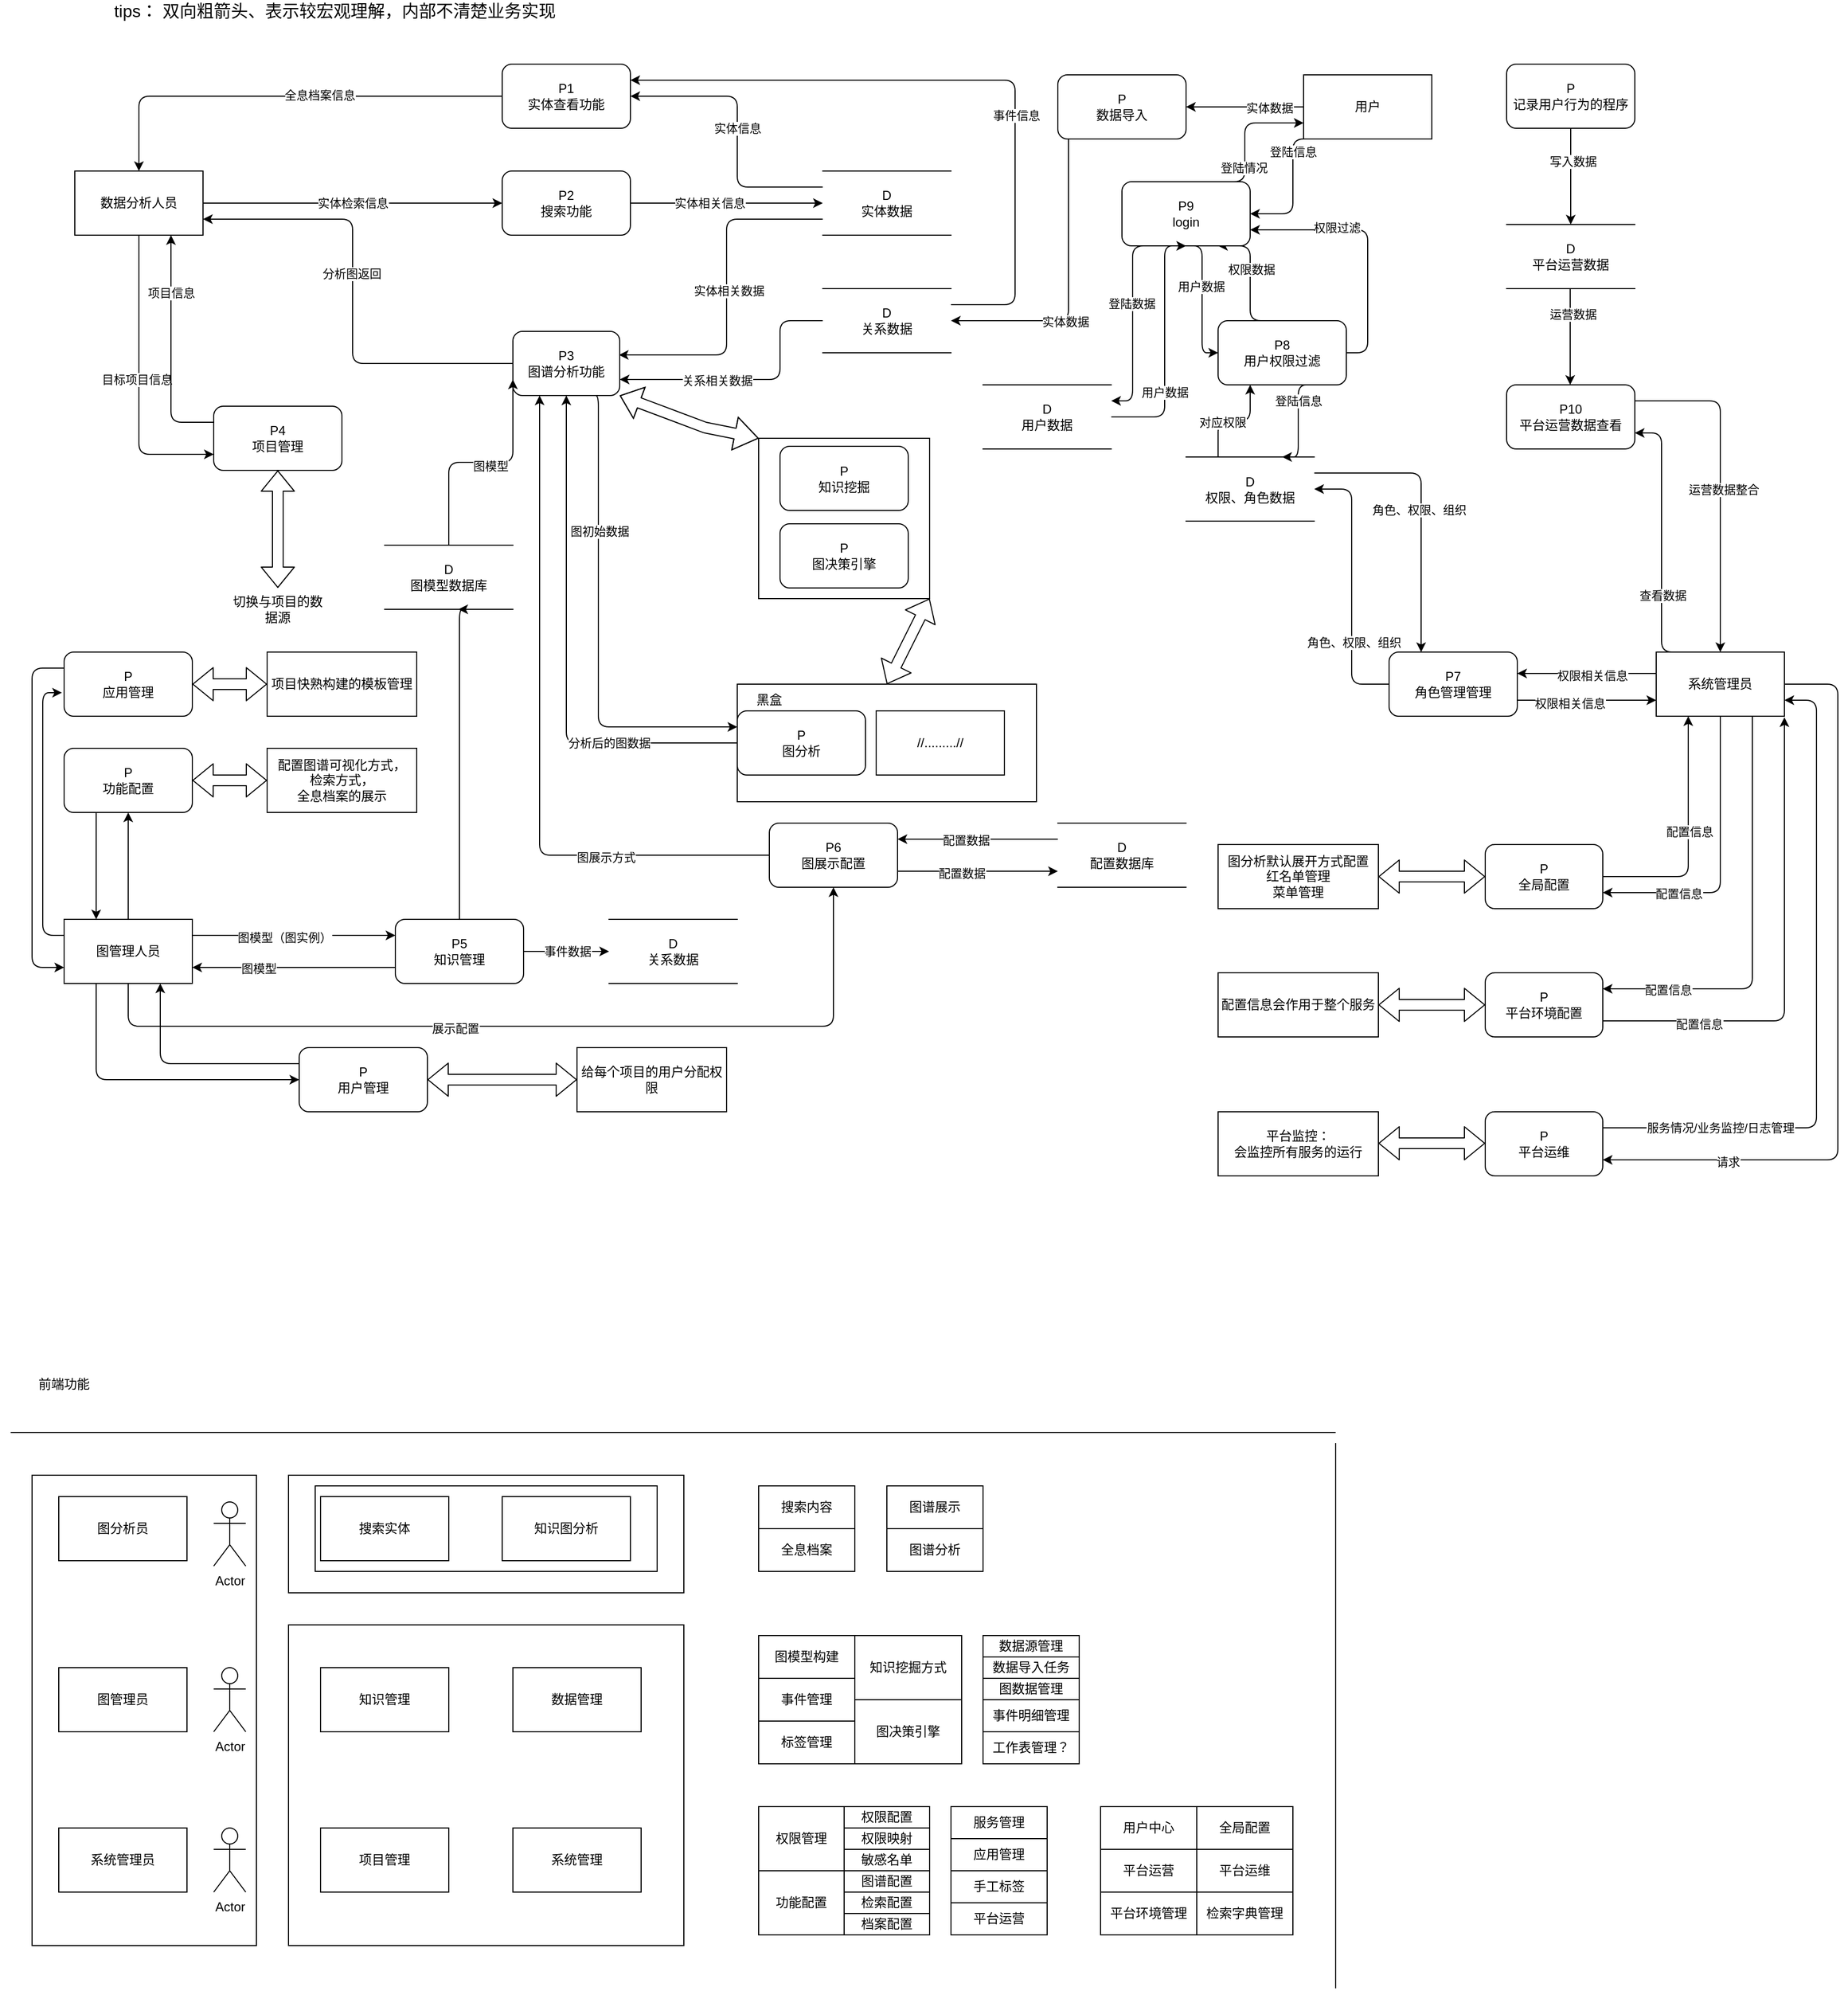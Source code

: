 <mxfile version="21.1.6" type="github">
  <diagram id="ZMtfyRAwz5lcZcWvQ69A" name="第 1 页">
    <mxGraphModel dx="2269" dy="3686" grid="1" gridSize="10" guides="1" tooltips="1" connect="1" arrows="1" fold="1" page="1" pageScale="1" pageWidth="1920" pageHeight="1200" math="0" shadow="0">
      <root>
        <mxCell id="0" />
        <mxCell id="1" parent="0" />
        <mxCell id="8" value="" style="rounded=0;whiteSpace=wrap;html=1;movable=1;resizable=1;rotatable=1;deletable=1;editable=1;connectable=1;locked=0;" parent="1" vertex="1">
          <mxGeometry x="320" y="-990" width="370" height="110" as="geometry" />
        </mxCell>
        <mxCell id="24" value="" style="rounded=0;whiteSpace=wrap;html=1;movable=1;resizable=1;rotatable=1;deletable=1;editable=1;connectable=1;locked=0;" parent="1" vertex="1">
          <mxGeometry x="345" y="-980" width="320" height="80" as="geometry" />
        </mxCell>
        <mxCell id="4" value="" style="rounded=0;whiteSpace=wrap;html=1;movable=1;resizable=1;rotatable=1;deletable=1;editable=1;connectable=1;locked=0;" parent="1" vertex="1">
          <mxGeometry x="80" y="-990" width="210" height="440" as="geometry" />
        </mxCell>
        <mxCell id="3" value="图分析员" style="rounded=0;whiteSpace=wrap;html=1;movable=1;resizable=1;rotatable=1;deletable=1;editable=1;connectable=1;locked=0;" parent="1" vertex="1">
          <mxGeometry x="105" y="-970" width="120" height="60" as="geometry" />
        </mxCell>
        <mxCell id="5" value="图管理员" style="rounded=0;whiteSpace=wrap;html=1;movable=1;resizable=1;rotatable=1;deletable=1;editable=1;connectable=1;locked=0;" parent="1" vertex="1">
          <mxGeometry x="105" y="-810" width="120" height="60" as="geometry" />
        </mxCell>
        <mxCell id="6" value="系统管理员" style="whiteSpace=wrap;html=1;movable=1;resizable=1;rotatable=1;deletable=1;editable=1;connectable=1;locked=0;" parent="1" vertex="1">
          <mxGeometry x="105" y="-660" width="120" height="60" as="geometry" />
        </mxCell>
        <mxCell id="7" value="" style="endArrow=none;html=1;movable=1;resizable=1;rotatable=1;deletable=1;editable=1;locked=0;connectable=1;" parent="1" edge="1">
          <mxGeometry width="50" height="50" relative="1" as="geometry">
            <mxPoint x="60" y="-1030" as="sourcePoint" />
            <mxPoint x="1300" y="-1030" as="targetPoint" />
          </mxGeometry>
        </mxCell>
        <mxCell id="10" value="搜索实体" style="rounded=0;whiteSpace=wrap;html=1;movable=1;resizable=1;rotatable=1;deletable=1;editable=1;connectable=1;locked=0;" parent="1" vertex="1">
          <mxGeometry x="350" y="-970" width="120" height="60" as="geometry" />
        </mxCell>
        <mxCell id="11" value="知识图分析" style="rounded=0;whiteSpace=wrap;html=1;movable=1;resizable=1;rotatable=1;deletable=1;editable=1;connectable=1;locked=0;" parent="1" vertex="1">
          <mxGeometry x="520" y="-970" width="120" height="60" as="geometry" />
        </mxCell>
        <mxCell id="12" value="" style="rounded=0;whiteSpace=wrap;html=1;movable=1;resizable=1;rotatable=1;deletable=1;editable=1;connectable=1;locked=0;" parent="1" vertex="1">
          <mxGeometry x="320" y="-850" width="370" height="300" as="geometry" />
        </mxCell>
        <mxCell id="13" value="知识管理" style="rounded=0;whiteSpace=wrap;html=1;movable=1;resizable=1;rotatable=1;deletable=1;editable=1;connectable=1;locked=0;" parent="1" vertex="1">
          <mxGeometry x="350" y="-810" width="120" height="60" as="geometry" />
        </mxCell>
        <mxCell id="14" value="数据管理" style="rounded=0;whiteSpace=wrap;html=1;movable=1;resizable=1;rotatable=1;deletable=1;editable=1;connectable=1;locked=0;" parent="1" vertex="1">
          <mxGeometry x="530" y="-810" width="120" height="60" as="geometry" />
        </mxCell>
        <mxCell id="15" value="项目管理" style="rounded=0;whiteSpace=wrap;html=1;movable=1;resizable=1;rotatable=1;deletable=1;editable=1;connectable=1;locked=0;" parent="1" vertex="1">
          <mxGeometry x="350" y="-660" width="120" height="60" as="geometry" />
        </mxCell>
        <mxCell id="16" value="系统管理" style="rounded=0;whiteSpace=wrap;html=1;movable=1;resizable=1;rotatable=1;deletable=1;editable=1;connectable=1;locked=0;" parent="1" vertex="1">
          <mxGeometry x="530" y="-660" width="120" height="60" as="geometry" />
        </mxCell>
        <mxCell id="17" value="全息档案" style="rounded=0;whiteSpace=wrap;html=1;movable=1;resizable=1;rotatable=1;deletable=1;editable=1;connectable=1;locked=0;" parent="1" vertex="1">
          <mxGeometry x="760" y="-940" width="90" height="40" as="geometry" />
        </mxCell>
        <mxCell id="18" value="搜索内容" style="rounded=0;whiteSpace=wrap;html=1;movable=1;resizable=1;rotatable=1;deletable=1;editable=1;connectable=1;locked=0;" parent="1" vertex="1">
          <mxGeometry x="760" y="-980" width="90" height="40" as="geometry" />
        </mxCell>
        <mxCell id="20" value="图谱展示" style="rounded=0;whiteSpace=wrap;html=1;movable=1;resizable=1;rotatable=1;deletable=1;editable=1;connectable=1;locked=0;" parent="1" vertex="1">
          <mxGeometry x="880" y="-980" width="90" height="40" as="geometry" />
        </mxCell>
        <mxCell id="22" value="图谱分析" style="rounded=0;whiteSpace=wrap;html=1;movable=1;resizable=1;rotatable=1;deletable=1;editable=1;connectable=1;locked=0;" parent="1" vertex="1">
          <mxGeometry x="880" y="-940" width="90" height="40" as="geometry" />
        </mxCell>
        <mxCell id="25" value="Actor" style="shape=umlActor;verticalLabelPosition=bottom;verticalAlign=top;html=1;outlineConnect=0;movable=1;resizable=1;rotatable=1;deletable=1;editable=1;connectable=1;locked=0;" parent="1" vertex="1">
          <mxGeometry x="250" y="-965" width="30" height="60" as="geometry" />
        </mxCell>
        <mxCell id="26" value="Actor" style="shape=umlActor;verticalLabelPosition=bottom;verticalAlign=top;html=1;outlineConnect=0;movable=1;resizable=1;rotatable=1;deletable=1;editable=1;connectable=1;locked=0;" parent="1" vertex="1">
          <mxGeometry x="250" y="-660" width="30" height="60" as="geometry" />
        </mxCell>
        <mxCell id="27" value="Actor" style="shape=umlActor;verticalLabelPosition=bottom;verticalAlign=top;html=1;outlineConnect=0;movable=1;resizable=1;rotatable=1;deletable=1;editable=1;connectable=1;locked=0;" parent="1" vertex="1">
          <mxGeometry x="250" y="-810" width="30" height="60" as="geometry" />
        </mxCell>
        <UserObject label="前端功能" placeholders="1" name="Variable" id="28">
          <mxCell style="text;html=1;strokeColor=none;fillColor=none;align=center;verticalAlign=middle;whiteSpace=wrap;overflow=hidden;movable=1;resizable=1;rotatable=1;deletable=1;editable=1;locked=0;connectable=1;" parent="1" vertex="1">
            <mxGeometry x="50" y="-1100" width="120" height="50" as="geometry" />
          </mxCell>
        </UserObject>
        <mxCell id="30" value="图模型构建" style="rounded=0;whiteSpace=wrap;html=1;movable=1;resizable=1;rotatable=1;deletable=1;editable=1;connectable=1;locked=0;" parent="1" vertex="1">
          <mxGeometry x="760" y="-840" width="90" height="40" as="geometry" />
        </mxCell>
        <mxCell id="31" value="事件管理" style="rounded=0;whiteSpace=wrap;html=1;movable=1;resizable=1;rotatable=1;deletable=1;editable=1;connectable=1;locked=0;" parent="1" vertex="1">
          <mxGeometry x="760" y="-800" width="90" height="40" as="geometry" />
        </mxCell>
        <mxCell id="32" value="标签管理" style="rounded=0;whiteSpace=wrap;html=1;movable=1;resizable=1;rotatable=1;deletable=1;editable=1;connectable=1;locked=0;" parent="1" vertex="1">
          <mxGeometry x="760" y="-760" width="90" height="40" as="geometry" />
        </mxCell>
        <mxCell id="33" value="知识挖掘方式" style="rounded=0;whiteSpace=wrap;html=1;movable=1;resizable=1;rotatable=1;deletable=1;editable=1;connectable=1;locked=0;" parent="1" vertex="1">
          <mxGeometry x="850" y="-840" width="100" height="60" as="geometry" />
        </mxCell>
        <mxCell id="34" value="图决策引擎" style="rounded=0;whiteSpace=wrap;html=1;movable=1;resizable=1;rotatable=1;deletable=1;editable=1;connectable=1;locked=0;" parent="1" vertex="1">
          <mxGeometry x="850" y="-780" width="100" height="60" as="geometry" />
        </mxCell>
        <mxCell id="35" value="数据源管理" style="rounded=0;whiteSpace=wrap;html=1;movable=1;resizable=1;rotatable=1;deletable=1;editable=1;connectable=1;locked=0;" parent="1" vertex="1">
          <mxGeometry x="970" y="-840" width="90" height="20" as="geometry" />
        </mxCell>
        <mxCell id="36" value="数据导入任务" style="rounded=0;whiteSpace=wrap;html=1;movable=1;resizable=1;rotatable=1;deletable=1;editable=1;connectable=1;locked=0;" parent="1" vertex="1">
          <mxGeometry x="970" y="-820" width="90" height="20" as="geometry" />
        </mxCell>
        <mxCell id="37" value="图数据管理" style="rounded=0;whiteSpace=wrap;html=1;movable=1;resizable=1;rotatable=1;deletable=1;editable=1;connectable=1;locked=0;" parent="1" vertex="1">
          <mxGeometry x="970" y="-800" width="90" height="20" as="geometry" />
        </mxCell>
        <mxCell id="38" value="工作表管理？" style="rounded=0;whiteSpace=wrap;html=1;movable=1;resizable=1;rotatable=1;deletable=1;editable=1;connectable=1;locked=0;" parent="1" vertex="1">
          <mxGeometry x="970" y="-750" width="90" height="30" as="geometry" />
        </mxCell>
        <mxCell id="39" value="事件明细管理" style="rounded=0;whiteSpace=wrap;html=1;movable=1;resizable=1;rotatable=1;deletable=1;editable=1;connectable=1;locked=0;" parent="1" vertex="1">
          <mxGeometry x="970" y="-780" width="90" height="30" as="geometry" />
        </mxCell>
        <mxCell id="40" value="权限管理" style="rounded=0;whiteSpace=wrap;html=1;movable=1;resizable=1;rotatable=1;deletable=1;editable=1;connectable=1;locked=0;" parent="1" vertex="1">
          <mxGeometry x="760" y="-680" width="80" height="60" as="geometry" />
        </mxCell>
        <mxCell id="41" value="权限配置" style="rounded=0;whiteSpace=wrap;html=1;movable=1;resizable=1;rotatable=1;deletable=1;editable=1;connectable=1;locked=0;" parent="1" vertex="1">
          <mxGeometry x="840" y="-680" width="80" height="20" as="geometry" />
        </mxCell>
        <mxCell id="42" value="权限映射" style="rounded=0;whiteSpace=wrap;html=1;movable=1;resizable=1;rotatable=1;deletable=1;editable=1;connectable=1;locked=0;" parent="1" vertex="1">
          <mxGeometry x="840" y="-660" width="80" height="20" as="geometry" />
        </mxCell>
        <mxCell id="43" value="敏感名单" style="rounded=0;whiteSpace=wrap;html=1;movable=1;resizable=1;rotatable=1;deletable=1;editable=1;connectable=1;locked=0;" parent="1" vertex="1">
          <mxGeometry x="840" y="-640" width="80" height="20" as="geometry" />
        </mxCell>
        <mxCell id="44" value="功能配置" style="rounded=0;whiteSpace=wrap;html=1;movable=1;resizable=1;rotatable=1;deletable=1;editable=1;connectable=1;locked=0;" parent="1" vertex="1">
          <mxGeometry x="760" y="-620" width="80" height="60" as="geometry" />
        </mxCell>
        <mxCell id="45" value="图谱配置" style="rounded=0;whiteSpace=wrap;html=1;movable=1;resizable=1;rotatable=1;deletable=1;editable=1;connectable=1;locked=0;" parent="1" vertex="1">
          <mxGeometry x="840" y="-620" width="80" height="20" as="geometry" />
        </mxCell>
        <mxCell id="46" value="检索配置" style="rounded=0;whiteSpace=wrap;html=1;movable=1;resizable=1;rotatable=1;deletable=1;editable=1;connectable=1;locked=0;" parent="1" vertex="1">
          <mxGeometry x="840" y="-600" width="80" height="20" as="geometry" />
        </mxCell>
        <mxCell id="47" value="档案配置" style="rounded=0;whiteSpace=wrap;html=1;movable=1;resizable=1;rotatable=1;deletable=1;editable=1;connectable=1;locked=0;" parent="1" vertex="1">
          <mxGeometry x="840" y="-580" width="80" height="20" as="geometry" />
        </mxCell>
        <mxCell id="48" value="服务管理" style="rounded=0;whiteSpace=wrap;html=1;movable=1;resizable=1;rotatable=1;deletable=1;editable=1;connectable=1;locked=0;" parent="1" vertex="1">
          <mxGeometry x="940" y="-680" width="90" height="30" as="geometry" />
        </mxCell>
        <mxCell id="49" value="应用管理" style="rounded=0;whiteSpace=wrap;html=1;movable=1;resizable=1;rotatable=1;deletable=1;editable=1;connectable=1;locked=0;" parent="1" vertex="1">
          <mxGeometry x="940" y="-650" width="90" height="30" as="geometry" />
        </mxCell>
        <mxCell id="50" value="手工标签" style="rounded=0;whiteSpace=wrap;html=1;movable=1;resizable=1;rotatable=1;deletable=1;editable=1;connectable=1;locked=0;" parent="1" vertex="1">
          <mxGeometry x="940" y="-620" width="90" height="30" as="geometry" />
        </mxCell>
        <mxCell id="51" value="平台运营" style="rounded=0;whiteSpace=wrap;html=1;movable=1;resizable=1;rotatable=1;deletable=1;editable=1;connectable=1;locked=0;" parent="1" vertex="1">
          <mxGeometry x="940" y="-590" width="90" height="30" as="geometry" />
        </mxCell>
        <mxCell id="52" value="用户中心" style="rounded=0;whiteSpace=wrap;html=1;movable=1;resizable=1;rotatable=1;deletable=1;editable=1;connectable=1;locked=0;" parent="1" vertex="1">
          <mxGeometry x="1080" y="-680" width="90" height="40" as="geometry" />
        </mxCell>
        <mxCell id="53" value="平台运营" style="rounded=0;whiteSpace=wrap;html=1;movable=1;resizable=1;rotatable=1;deletable=1;editable=1;connectable=1;locked=0;" parent="1" vertex="1">
          <mxGeometry x="1080" y="-640" width="90" height="40" as="geometry" />
        </mxCell>
        <mxCell id="54" value="平台环境管理" style="rounded=0;whiteSpace=wrap;html=1;movable=1;resizable=1;rotatable=1;deletable=1;editable=1;connectable=1;locked=0;" parent="1" vertex="1">
          <mxGeometry x="1080" y="-600" width="90" height="40" as="geometry" />
        </mxCell>
        <mxCell id="55" value="全局配置" style="rounded=0;whiteSpace=wrap;html=1;movable=1;resizable=1;rotatable=1;deletable=1;editable=1;connectable=1;locked=0;" parent="1" vertex="1">
          <mxGeometry x="1170" y="-680" width="90" height="40" as="geometry" />
        </mxCell>
        <mxCell id="56" value="平台运维" style="rounded=0;whiteSpace=wrap;html=1;movable=1;resizable=1;rotatable=1;deletable=1;editable=1;connectable=1;locked=0;" parent="1" vertex="1">
          <mxGeometry x="1170" y="-640" width="90" height="40" as="geometry" />
        </mxCell>
        <mxCell id="57" value="检索字典管理" style="rounded=0;whiteSpace=wrap;html=1;movable=1;resizable=1;rotatable=1;deletable=1;editable=1;connectable=1;locked=0;" parent="1" vertex="1">
          <mxGeometry x="1170" y="-600" width="90" height="40" as="geometry" />
        </mxCell>
        <mxCell id="62" value="" style="endArrow=none;html=1;movable=1;resizable=1;rotatable=1;deletable=1;editable=1;locked=0;connectable=1;" parent="1" edge="1">
          <mxGeometry width="50" height="50" relative="1" as="geometry">
            <mxPoint x="1300" y="-510" as="sourcePoint" />
            <mxPoint x="1300" y="-1020" as="targetPoint" />
          </mxGeometry>
        </mxCell>
        <mxCell id="c0eo4Q7ll42iGsG9W7up-77" value="" style="rounded=0;whiteSpace=wrap;html=1;" vertex="1" parent="1">
          <mxGeometry x="740" y="-1730" width="280" height="110" as="geometry" />
        </mxCell>
        <mxCell id="c0eo4Q7ll42iGsG9W7up-78" style="edgeStyle=elbowEdgeStyle;html=1;exitX=1;exitY=0.25;exitDx=0;exitDy=0;entryX=0;entryY=0.25;entryDx=0;entryDy=0;" edge="1" parent="1" source="c0eo4Q7ll42iGsG9W7up-85" target="c0eo4Q7ll42iGsG9W7up-139">
          <mxGeometry relative="1" as="geometry" />
        </mxCell>
        <mxCell id="c0eo4Q7ll42iGsG9W7up-79" value="图模型（图实例）" style="edgeLabel;html=1;align=center;verticalAlign=middle;resizable=0;points=[];" vertex="1" connectable="0" parent="c0eo4Q7ll42iGsG9W7up-78">
          <mxGeometry x="-0.1" y="-2" relative="1" as="geometry">
            <mxPoint as="offset" />
          </mxGeometry>
        </mxCell>
        <mxCell id="c0eo4Q7ll42iGsG9W7up-80" style="edgeStyle=elbowEdgeStyle;html=1;exitX=0.5;exitY=1;exitDx=0;exitDy=0;entryX=0.5;entryY=1;entryDx=0;entryDy=0;" edge="1" parent="1" source="c0eo4Q7ll42iGsG9W7up-85" target="c0eo4Q7ll42iGsG9W7up-127">
          <mxGeometry relative="1" as="geometry">
            <Array as="points">
              <mxPoint x="740" y="-1410" />
            </Array>
          </mxGeometry>
        </mxCell>
        <mxCell id="c0eo4Q7ll42iGsG9W7up-81" value="展示配置" style="edgeLabel;html=1;align=center;verticalAlign=middle;resizable=0;points=[];" vertex="1" connectable="0" parent="c0eo4Q7ll42iGsG9W7up-80">
          <mxGeometry x="-0.166" y="-2" relative="1" as="geometry">
            <mxPoint as="offset" />
          </mxGeometry>
        </mxCell>
        <mxCell id="c0eo4Q7ll42iGsG9W7up-82" style="edgeStyle=elbowEdgeStyle;html=1;exitX=0.25;exitY=1;exitDx=0;exitDy=0;entryX=0;entryY=0.5;entryDx=0;entryDy=0;" edge="1" parent="1" source="c0eo4Q7ll42iGsG9W7up-85" target="c0eo4Q7ll42iGsG9W7up-218">
          <mxGeometry relative="1" as="geometry">
            <Array as="points">
              <mxPoint x="140" y="-1410" />
            </Array>
          </mxGeometry>
        </mxCell>
        <mxCell id="c0eo4Q7ll42iGsG9W7up-83" style="edgeStyle=elbowEdgeStyle;html=1;exitX=0.5;exitY=0;exitDx=0;exitDy=0;" edge="1" parent="1" source="c0eo4Q7ll42iGsG9W7up-85" target="c0eo4Q7ll42iGsG9W7up-220">
          <mxGeometry relative="1" as="geometry" />
        </mxCell>
        <mxCell id="c0eo4Q7ll42iGsG9W7up-84" style="edgeStyle=elbowEdgeStyle;html=1;exitX=0;exitY=0.25;exitDx=0;exitDy=0;entryX=-0.017;entryY=0.633;entryDx=0;entryDy=0;entryPerimeter=0;" edge="1" parent="1" source="c0eo4Q7ll42iGsG9W7up-85" target="c0eo4Q7ll42iGsG9W7up-215">
          <mxGeometry relative="1" as="geometry">
            <Array as="points">
              <mxPoint x="90" y="-1580" />
            </Array>
          </mxGeometry>
        </mxCell>
        <mxCell id="c0eo4Q7ll42iGsG9W7up-85" value="图管理人员" style="rounded=0;whiteSpace=wrap;html=1;" vertex="1" parent="1">
          <mxGeometry x="110" y="-1510" width="120" height="60" as="geometry" />
        </mxCell>
        <mxCell id="c0eo4Q7ll42iGsG9W7up-86" style="edgeStyle=elbowEdgeStyle;html=1;entryX=0;entryY=0.5;entryDx=0;entryDy=0;elbow=vertical;" edge="1" parent="1" source="c0eo4Q7ll42iGsG9W7up-90" target="c0eo4Q7ll42iGsG9W7up-112">
          <mxGeometry relative="1" as="geometry" />
        </mxCell>
        <mxCell id="c0eo4Q7ll42iGsG9W7up-87" value="实体检索信息" style="edgeLabel;html=1;align=center;verticalAlign=middle;resizable=0;points=[];" vertex="1" connectable="0" parent="c0eo4Q7ll42iGsG9W7up-86">
          <mxGeometry x="0.308" relative="1" as="geometry">
            <mxPoint x="-43" as="offset" />
          </mxGeometry>
        </mxCell>
        <mxCell id="c0eo4Q7ll42iGsG9W7up-88" style="edgeStyle=elbowEdgeStyle;html=1;entryX=0;entryY=0.75;entryDx=0;entryDy=0;exitX=0.5;exitY=1;exitDx=0;exitDy=0;" edge="1" parent="1" source="c0eo4Q7ll42iGsG9W7up-90" target="c0eo4Q7ll42iGsG9W7up-153">
          <mxGeometry relative="1" as="geometry">
            <Array as="points">
              <mxPoint x="180" y="-2040" />
            </Array>
          </mxGeometry>
        </mxCell>
        <mxCell id="c0eo4Q7ll42iGsG9W7up-89" value="目标项目信息" style="edgeLabel;html=1;align=center;verticalAlign=middle;resizable=0;points=[];" vertex="1" connectable="0" parent="c0eo4Q7ll42iGsG9W7up-88">
          <mxGeometry x="-0.018" y="-2" relative="1" as="geometry">
            <mxPoint as="offset" />
          </mxGeometry>
        </mxCell>
        <mxCell id="c0eo4Q7ll42iGsG9W7up-90" value="数据分析人员" style="rounded=0;whiteSpace=wrap;html=1;" vertex="1" parent="1">
          <mxGeometry x="120" y="-2210" width="120" height="60" as="geometry" />
        </mxCell>
        <mxCell id="c0eo4Q7ll42iGsG9W7up-91" style="edgeStyle=elbowEdgeStyle;html=1;" edge="1" parent="1" source="c0eo4Q7ll42iGsG9W7up-101" target="c0eo4Q7ll42iGsG9W7up-163">
          <mxGeometry relative="1" as="geometry">
            <Array as="points">
              <mxPoint x="1500" y="-1740" />
            </Array>
          </mxGeometry>
        </mxCell>
        <mxCell id="c0eo4Q7ll42iGsG9W7up-92" value="权限相关信息" style="edgeLabel;html=1;align=center;verticalAlign=middle;resizable=0;points=[];" vertex="1" connectable="0" parent="c0eo4Q7ll42iGsG9W7up-91">
          <mxGeometry x="0.446" y="2" relative="1" as="geometry">
            <mxPoint x="34" as="offset" />
          </mxGeometry>
        </mxCell>
        <mxCell id="c0eo4Q7ll42iGsG9W7up-93" style="edgeStyle=elbowEdgeStyle;html=1;exitX=0.25;exitY=0;exitDx=0;exitDy=0;entryX=1;entryY=0.75;entryDx=0;entryDy=0;" edge="1" parent="1" source="c0eo4Q7ll42iGsG9W7up-101" target="c0eo4Q7ll42iGsG9W7up-178">
          <mxGeometry relative="1" as="geometry" />
        </mxCell>
        <mxCell id="c0eo4Q7ll42iGsG9W7up-94" value="查看数据" style="edgeLabel;html=1;align=center;verticalAlign=middle;resizable=0;points=[];" vertex="1" connectable="0" parent="c0eo4Q7ll42iGsG9W7up-93">
          <mxGeometry x="-0.388" y="-1" relative="1" as="geometry">
            <mxPoint as="offset" />
          </mxGeometry>
        </mxCell>
        <mxCell id="c0eo4Q7ll42iGsG9W7up-95" style="edgeStyle=elbowEdgeStyle;html=1;exitX=0.5;exitY=1;exitDx=0;exitDy=0;entryX=1;entryY=0.75;entryDx=0;entryDy=0;" edge="1" parent="1" source="c0eo4Q7ll42iGsG9W7up-101" target="c0eo4Q7ll42iGsG9W7up-187">
          <mxGeometry relative="1" as="geometry">
            <Array as="points">
              <mxPoint x="1660" y="-1620" />
            </Array>
          </mxGeometry>
        </mxCell>
        <mxCell id="c0eo4Q7ll42iGsG9W7up-96" value="配置信息" style="edgeLabel;html=1;align=center;verticalAlign=middle;resizable=0;points=[];" vertex="1" connectable="0" parent="c0eo4Q7ll42iGsG9W7up-95">
          <mxGeometry x="0.484" y="1" relative="1" as="geometry">
            <mxPoint as="offset" />
          </mxGeometry>
        </mxCell>
        <mxCell id="c0eo4Q7ll42iGsG9W7up-97" style="edgeStyle=elbowEdgeStyle;html=1;exitX=0.75;exitY=1;exitDx=0;exitDy=0;entryX=1;entryY=0.25;entryDx=0;entryDy=0;" edge="1" parent="1" source="c0eo4Q7ll42iGsG9W7up-101" target="c0eo4Q7ll42iGsG9W7up-200">
          <mxGeometry relative="1" as="geometry">
            <Array as="points">
              <mxPoint x="1690" y="-1500" />
            </Array>
          </mxGeometry>
        </mxCell>
        <mxCell id="c0eo4Q7ll42iGsG9W7up-98" value="配置信息" style="edgeLabel;html=1;align=center;verticalAlign=middle;resizable=0;points=[];" vertex="1" connectable="0" parent="c0eo4Q7ll42iGsG9W7up-97">
          <mxGeometry x="0.691" y="1" relative="1" as="geometry">
            <mxPoint as="offset" />
          </mxGeometry>
        </mxCell>
        <mxCell id="c0eo4Q7ll42iGsG9W7up-99" style="edgeStyle=elbowEdgeStyle;html=1;exitX=1;exitY=0.5;exitDx=0;exitDy=0;entryX=1;entryY=0.75;entryDx=0;entryDy=0;" edge="1" parent="1" source="c0eo4Q7ll42iGsG9W7up-101" target="c0eo4Q7ll42iGsG9W7up-203">
          <mxGeometry relative="1" as="geometry">
            <Array as="points">
              <mxPoint x="1770" y="-1370" />
            </Array>
          </mxGeometry>
        </mxCell>
        <mxCell id="c0eo4Q7ll42iGsG9W7up-100" value="请求" style="edgeLabel;html=1;align=center;verticalAlign=middle;resizable=0;points=[];" vertex="1" connectable="0" parent="c0eo4Q7ll42iGsG9W7up-99">
          <mxGeometry x="0.673" y="2" relative="1" as="geometry">
            <mxPoint as="offset" />
          </mxGeometry>
        </mxCell>
        <mxCell id="c0eo4Q7ll42iGsG9W7up-101" value="系统管理员" style="rounded=0;whiteSpace=wrap;html=1;" vertex="1" parent="1">
          <mxGeometry x="1600" y="-1760" width="120" height="60" as="geometry" />
        </mxCell>
        <mxCell id="c0eo4Q7ll42iGsG9W7up-102" style="edgeStyle=elbowEdgeStyle;html=1;exitX=0;exitY=0.5;exitDx=0;exitDy=0;" edge="1" parent="1" source="c0eo4Q7ll42iGsG9W7up-104">
          <mxGeometry relative="1" as="geometry">
            <mxPoint x="180" y="-2210" as="targetPoint" />
            <Array as="points">
              <mxPoint x="180" y="-2250" />
            </Array>
          </mxGeometry>
        </mxCell>
        <mxCell id="c0eo4Q7ll42iGsG9W7up-103" value="全息档案信息" style="edgeLabel;html=1;align=center;verticalAlign=middle;resizable=0;points=[];" vertex="1" connectable="0" parent="c0eo4Q7ll42iGsG9W7up-102">
          <mxGeometry x="-0.166" y="-1" relative="1" as="geometry">
            <mxPoint as="offset" />
          </mxGeometry>
        </mxCell>
        <mxCell id="c0eo4Q7ll42iGsG9W7up-104" value="P1&lt;br&gt;实体查看功能" style="rounded=1;whiteSpace=wrap;html=1;" vertex="1" parent="1">
          <mxGeometry x="520" y="-2310" width="120" height="60" as="geometry" />
        </mxCell>
        <mxCell id="c0eo4Q7ll42iGsG9W7up-105" style="edgeStyle=elbowEdgeStyle;html=1;entryX=0;entryY=0.25;entryDx=0;entryDy=0;exitX=0.75;exitY=1;exitDx=0;exitDy=0;" edge="1" parent="1" source="c0eo4Q7ll42iGsG9W7up-109" target="c0eo4Q7ll42iGsG9W7up-131">
          <mxGeometry relative="1" as="geometry">
            <mxPoint x="750" y="-1790" as="targetPoint" />
            <Array as="points">
              <mxPoint x="610" y="-1830" />
            </Array>
          </mxGeometry>
        </mxCell>
        <mxCell id="c0eo4Q7ll42iGsG9W7up-106" value="图初始数据" style="edgeLabel;html=1;align=center;verticalAlign=middle;resizable=0;points=[];" vertex="1" connectable="0" parent="c0eo4Q7ll42iGsG9W7up-105">
          <mxGeometry x="-0.408" y="1" relative="1" as="geometry">
            <mxPoint as="offset" />
          </mxGeometry>
        </mxCell>
        <mxCell id="c0eo4Q7ll42iGsG9W7up-107" style="edgeStyle=elbowEdgeStyle;html=1;elbow=horizontal;exitX=0;exitY=0.5;exitDx=0;exitDy=0;entryX=1;entryY=0.75;entryDx=0;entryDy=0;" edge="1" parent="1" source="c0eo4Q7ll42iGsG9W7up-109" target="c0eo4Q7ll42iGsG9W7up-90">
          <mxGeometry relative="1" as="geometry">
            <mxPoint x="530" y="-1940" as="sourcePoint" />
            <mxPoint x="250" y="-2170" as="targetPoint" />
            <Array as="points">
              <mxPoint x="380" y="-2020" />
              <mxPoint x="480" y="-2020" />
              <mxPoint x="420" y="-2060" />
            </Array>
          </mxGeometry>
        </mxCell>
        <mxCell id="c0eo4Q7ll42iGsG9W7up-108" value="分析图返回" style="edgeLabel;html=1;align=center;verticalAlign=middle;resizable=0;points=[];" vertex="1" connectable="0" parent="c0eo4Q7ll42iGsG9W7up-107">
          <mxGeometry x="0.104" y="1" relative="1" as="geometry">
            <mxPoint as="offset" />
          </mxGeometry>
        </mxCell>
        <mxCell id="c0eo4Q7ll42iGsG9W7up-109" value="P3&lt;br&gt;图谱分析功能" style="rounded=1;whiteSpace=wrap;html=1;" vertex="1" parent="1">
          <mxGeometry x="530" y="-2060" width="100" height="60" as="geometry" />
        </mxCell>
        <mxCell id="c0eo4Q7ll42iGsG9W7up-110" style="edgeStyle=elbowEdgeStyle;html=1;" edge="1" parent="1" source="c0eo4Q7ll42iGsG9W7up-112" target="c0eo4Q7ll42iGsG9W7up-117">
          <mxGeometry relative="1" as="geometry" />
        </mxCell>
        <mxCell id="c0eo4Q7ll42iGsG9W7up-111" value="实体相关信息" style="edgeLabel;html=1;align=center;verticalAlign=middle;resizable=0;points=[];" vertex="1" connectable="0" parent="c0eo4Q7ll42iGsG9W7up-110">
          <mxGeometry x="-0.178" relative="1" as="geometry">
            <mxPoint as="offset" />
          </mxGeometry>
        </mxCell>
        <mxCell id="c0eo4Q7ll42iGsG9W7up-112" value="P2&lt;br&gt;搜索功能" style="rounded=1;whiteSpace=wrap;html=1;" vertex="1" parent="1">
          <mxGeometry x="520" y="-2210" width="120" height="60" as="geometry" />
        </mxCell>
        <mxCell id="c0eo4Q7ll42iGsG9W7up-113" style="edgeStyle=elbowEdgeStyle;html=1;entryX=0.992;entryY=0.367;entryDx=0;entryDy=0;entryPerimeter=0;exitX=0;exitY=0.75;exitDx=0;exitDy=0;" edge="1" parent="1" source="c0eo4Q7ll42iGsG9W7up-117" target="c0eo4Q7ll42iGsG9W7up-109">
          <mxGeometry relative="1" as="geometry">
            <Array as="points">
              <mxPoint x="730" y="-2120" />
              <mxPoint x="730" y="-2050" />
              <mxPoint x="790" y="-2170" />
            </Array>
          </mxGeometry>
        </mxCell>
        <mxCell id="c0eo4Q7ll42iGsG9W7up-114" value="实体相关数据" style="edgeLabel;html=1;align=center;verticalAlign=middle;resizable=0;points=[];" vertex="1" connectable="0" parent="c0eo4Q7ll42iGsG9W7up-113">
          <mxGeometry x="-0.016" y="2" relative="1" as="geometry">
            <mxPoint as="offset" />
          </mxGeometry>
        </mxCell>
        <mxCell id="c0eo4Q7ll42iGsG9W7up-115" style="edgeStyle=elbowEdgeStyle;html=1;entryX=1;entryY=0.5;entryDx=0;entryDy=0;exitX=0;exitY=0.25;exitDx=0;exitDy=0;" edge="1" parent="1" source="c0eo4Q7ll42iGsG9W7up-117" target="c0eo4Q7ll42iGsG9W7up-104">
          <mxGeometry relative="1" as="geometry">
            <Array as="points">
              <mxPoint x="740" y="-2270" />
              <mxPoint x="770" y="-2080" />
            </Array>
          </mxGeometry>
        </mxCell>
        <mxCell id="c0eo4Q7ll42iGsG9W7up-116" value="实体信息" style="edgeLabel;html=1;align=center;verticalAlign=middle;resizable=0;points=[];" vertex="1" connectable="0" parent="c0eo4Q7ll42iGsG9W7up-115">
          <mxGeometry x="0.019" relative="1" as="geometry">
            <mxPoint as="offset" />
          </mxGeometry>
        </mxCell>
        <mxCell id="c0eo4Q7ll42iGsG9W7up-117" value="D&lt;br&gt;实体数据" style="shape=partialRectangle;whiteSpace=wrap;html=1;left=0;right=0;fillColor=none;" vertex="1" parent="1">
          <mxGeometry x="820" y="-2210" width="120" height="60" as="geometry" />
        </mxCell>
        <mxCell id="c0eo4Q7ll42iGsG9W7up-118" style="edgeStyle=elbowEdgeStyle;html=1;entryX=1;entryY=0.75;entryDx=0;entryDy=0;elbow=horizontal;" edge="1" parent="1" source="c0eo4Q7ll42iGsG9W7up-122" target="c0eo4Q7ll42iGsG9W7up-109">
          <mxGeometry relative="1" as="geometry">
            <Array as="points">
              <mxPoint x="780" y="-2000" />
              <mxPoint x="760" y="-1980" />
            </Array>
          </mxGeometry>
        </mxCell>
        <mxCell id="c0eo4Q7ll42iGsG9W7up-119" value="关系相关数据" style="edgeLabel;html=1;align=center;verticalAlign=middle;resizable=0;points=[];" vertex="1" connectable="0" parent="c0eo4Q7ll42iGsG9W7up-118">
          <mxGeometry x="0.256" y="1" relative="1" as="geometry">
            <mxPoint as="offset" />
          </mxGeometry>
        </mxCell>
        <mxCell id="c0eo4Q7ll42iGsG9W7up-120" style="edgeStyle=elbowEdgeStyle;html=1;exitX=1;exitY=0.25;exitDx=0;exitDy=0;entryX=1;entryY=0.25;entryDx=0;entryDy=0;" edge="1" parent="1" source="c0eo4Q7ll42iGsG9W7up-122" target="c0eo4Q7ll42iGsG9W7up-104">
          <mxGeometry relative="1" as="geometry">
            <Array as="points">
              <mxPoint x="1000" y="-2230" />
            </Array>
          </mxGeometry>
        </mxCell>
        <mxCell id="c0eo4Q7ll42iGsG9W7up-121" value="事件信息" style="edgeLabel;html=1;align=center;verticalAlign=middle;resizable=0;points=[];" vertex="1" connectable="0" parent="c0eo4Q7ll42iGsG9W7up-120">
          <mxGeometry x="-0.248" y="-1" relative="1" as="geometry">
            <mxPoint as="offset" />
          </mxGeometry>
        </mxCell>
        <mxCell id="c0eo4Q7ll42iGsG9W7up-122" value="D&lt;br&gt;关系数据" style="shape=partialRectangle;whiteSpace=wrap;html=1;left=0;right=0;fillColor=none;" vertex="1" parent="1">
          <mxGeometry x="820" y="-2100" width="120" height="60" as="geometry" />
        </mxCell>
        <mxCell id="c0eo4Q7ll42iGsG9W7up-123" style="edgeStyle=elbowEdgeStyle;html=1;entryX=0.25;entryY=1;entryDx=0;entryDy=0;" edge="1" parent="1" source="c0eo4Q7ll42iGsG9W7up-127" target="c0eo4Q7ll42iGsG9W7up-109">
          <mxGeometry relative="1" as="geometry">
            <Array as="points">
              <mxPoint x="555" y="-1820" />
            </Array>
          </mxGeometry>
        </mxCell>
        <mxCell id="c0eo4Q7ll42iGsG9W7up-124" value="图展示方式" style="edgeLabel;html=1;align=center;verticalAlign=middle;resizable=0;points=[];" vertex="1" connectable="0" parent="c0eo4Q7ll42iGsG9W7up-123">
          <mxGeometry x="-0.526" y="2" relative="1" as="geometry">
            <mxPoint as="offset" />
          </mxGeometry>
        </mxCell>
        <mxCell id="c0eo4Q7ll42iGsG9W7up-125" style="edgeStyle=elbowEdgeStyle;html=1;exitX=1;exitY=0.75;exitDx=0;exitDy=0;entryX=0;entryY=0.75;entryDx=0;entryDy=0;" edge="1" parent="1" source="c0eo4Q7ll42iGsG9W7up-127" target="c0eo4Q7ll42iGsG9W7up-150">
          <mxGeometry relative="1" as="geometry" />
        </mxCell>
        <mxCell id="c0eo4Q7ll42iGsG9W7up-126" value="配置数据" style="edgeLabel;html=1;align=center;verticalAlign=middle;resizable=0;points=[];" vertex="1" connectable="0" parent="c0eo4Q7ll42iGsG9W7up-125">
          <mxGeometry x="-0.2" y="-2" relative="1" as="geometry">
            <mxPoint as="offset" />
          </mxGeometry>
        </mxCell>
        <mxCell id="c0eo4Q7ll42iGsG9W7up-127" value="P6&lt;br&gt;图展示配置" style="rounded=1;whiteSpace=wrap;html=1;" vertex="1" parent="1">
          <mxGeometry x="770" y="-1600" width="120" height="60" as="geometry" />
        </mxCell>
        <mxCell id="c0eo4Q7ll42iGsG9W7up-128" style="edgeStyle=elbowEdgeStyle;html=1;" edge="1" parent="1" source="c0eo4Q7ll42iGsG9W7up-131" target="c0eo4Q7ll42iGsG9W7up-77">
          <mxGeometry relative="1" as="geometry" />
        </mxCell>
        <mxCell id="c0eo4Q7ll42iGsG9W7up-129" style="edgeStyle=elbowEdgeStyle;html=1;entryX=0.5;entryY=1;entryDx=0;entryDy=0;" edge="1" parent="1" source="c0eo4Q7ll42iGsG9W7up-131" target="c0eo4Q7ll42iGsG9W7up-109">
          <mxGeometry relative="1" as="geometry">
            <mxPoint x="560" y="-2010" as="targetPoint" />
            <Array as="points">
              <mxPoint x="580" y="-1890" />
            </Array>
          </mxGeometry>
        </mxCell>
        <mxCell id="c0eo4Q7ll42iGsG9W7up-130" value="分析后的图数据" style="edgeLabel;html=1;align=center;verticalAlign=middle;resizable=0;points=[];" vertex="1" connectable="0" parent="c0eo4Q7ll42iGsG9W7up-129">
          <mxGeometry x="-0.06" y="3" relative="1" as="geometry">
            <mxPoint x="43" y="68" as="offset" />
          </mxGeometry>
        </mxCell>
        <mxCell id="c0eo4Q7ll42iGsG9W7up-131" value="P&lt;br&gt;图分析" style="rounded=1;whiteSpace=wrap;html=1;" vertex="1" parent="1">
          <mxGeometry x="740" y="-1705" width="120" height="60" as="geometry" />
        </mxCell>
        <mxCell id="c0eo4Q7ll42iGsG9W7up-132" value="黑盒" style="text;html=1;strokeColor=none;fillColor=none;align=center;verticalAlign=middle;whiteSpace=wrap;rounded=0;" vertex="1" parent="1">
          <mxGeometry x="740" y="-1730" width="60" height="30" as="geometry" />
        </mxCell>
        <mxCell id="c0eo4Q7ll42iGsG9W7up-133" value="//.........//" style="rounded=0;whiteSpace=wrap;html=1;" vertex="1" parent="1">
          <mxGeometry x="870" y="-1705" width="120" height="60" as="geometry" />
        </mxCell>
        <mxCell id="c0eo4Q7ll42iGsG9W7up-134" style="edgeStyle=elbowEdgeStyle;html=1;entryX=0.575;entryY=1;entryDx=0;entryDy=0;exitX=0.5;exitY=0;exitDx=0;exitDy=0;entryPerimeter=0;" edge="1" parent="1" source="c0eo4Q7ll42iGsG9W7up-139" target="c0eo4Q7ll42iGsG9W7up-157">
          <mxGeometry relative="1" as="geometry">
            <mxPoint x="460" y="-1520" as="sourcePoint" />
            <Array as="points">
              <mxPoint x="480" y="-1570" />
              <mxPoint x="450" y="-1560" />
            </Array>
          </mxGeometry>
        </mxCell>
        <mxCell id="c0eo4Q7ll42iGsG9W7up-135" style="edgeStyle=elbowEdgeStyle;html=1;entryX=0;entryY=0.5;entryDx=0;entryDy=0;exitX=1;exitY=0.5;exitDx=0;exitDy=0;elbow=vertical;" edge="1" parent="1" source="c0eo4Q7ll42iGsG9W7up-139" target="c0eo4Q7ll42iGsG9W7up-158">
          <mxGeometry relative="1" as="geometry">
            <Array as="points">
              <mxPoint x="570" y="-1480" />
            </Array>
          </mxGeometry>
        </mxCell>
        <mxCell id="c0eo4Q7ll42iGsG9W7up-136" value="事件数据" style="edgeLabel;html=1;align=center;verticalAlign=middle;resizable=0;points=[];" vertex="1" connectable="0" parent="c0eo4Q7ll42iGsG9W7up-135">
          <mxGeometry x="0.236" y="3" relative="1" as="geometry">
            <mxPoint x="-9" y="3" as="offset" />
          </mxGeometry>
        </mxCell>
        <mxCell id="c0eo4Q7ll42iGsG9W7up-137" style="edgeStyle=elbowEdgeStyle;html=1;entryX=1;entryY=0.75;entryDx=0;entryDy=0;exitX=0;exitY=0.75;exitDx=0;exitDy=0;" edge="1" parent="1" source="c0eo4Q7ll42iGsG9W7up-139" target="c0eo4Q7ll42iGsG9W7up-85">
          <mxGeometry relative="1" as="geometry">
            <Array as="points">
              <mxPoint x="400" y="-1460" />
              <mxPoint x="380" y="-1470" />
            </Array>
          </mxGeometry>
        </mxCell>
        <mxCell id="c0eo4Q7ll42iGsG9W7up-138" value="图模型" style="edgeLabel;html=1;align=center;verticalAlign=middle;resizable=0;points=[];" vertex="1" connectable="0" parent="c0eo4Q7ll42iGsG9W7up-137">
          <mxGeometry x="0.347" y="1" relative="1" as="geometry">
            <mxPoint as="offset" />
          </mxGeometry>
        </mxCell>
        <mxCell id="c0eo4Q7ll42iGsG9W7up-139" value="P5&lt;br&gt;知识管理" style="rounded=1;whiteSpace=wrap;html=1;" vertex="1" parent="1">
          <mxGeometry x="420" y="-1510" width="120" height="60" as="geometry" />
        </mxCell>
        <mxCell id="c0eo4Q7ll42iGsG9W7up-140" style="edgeStyle=elbowEdgeStyle;html=1;entryX=1;entryY=0.5;entryDx=0;entryDy=0;elbow=horizontal;" edge="1" parent="1" source="c0eo4Q7ll42iGsG9W7up-144" target="c0eo4Q7ll42iGsG9W7up-147">
          <mxGeometry relative="1" as="geometry" />
        </mxCell>
        <mxCell id="c0eo4Q7ll42iGsG9W7up-141" value="实体数据" style="edgeLabel;html=1;align=center;verticalAlign=middle;resizable=0;points=[];" vertex="1" connectable="0" parent="c0eo4Q7ll42iGsG9W7up-140">
          <mxGeometry x="-0.413" y="1" relative="1" as="geometry">
            <mxPoint as="offset" />
          </mxGeometry>
        </mxCell>
        <mxCell id="c0eo4Q7ll42iGsG9W7up-142" style="edgeStyle=elbowEdgeStyle;html=1;exitX=0.25;exitY=1;exitDx=0;exitDy=0;entryX=1;entryY=0.5;entryDx=0;entryDy=0;" edge="1" parent="1" source="c0eo4Q7ll42iGsG9W7up-144" target="c0eo4Q7ll42iGsG9W7up-194">
          <mxGeometry relative="1" as="geometry">
            <mxPoint x="1230" y="-2170" as="targetPoint" />
          </mxGeometry>
        </mxCell>
        <mxCell id="c0eo4Q7ll42iGsG9W7up-143" value="登陆信息" style="edgeLabel;html=1;align=center;verticalAlign=middle;resizable=0;points=[];" vertex="1" connectable="0" parent="c0eo4Q7ll42iGsG9W7up-142">
          <mxGeometry x="-0.304" relative="1" as="geometry">
            <mxPoint as="offset" />
          </mxGeometry>
        </mxCell>
        <mxCell id="c0eo4Q7ll42iGsG9W7up-144" value="用户" style="rounded=0;whiteSpace=wrap;html=1;" vertex="1" parent="1">
          <mxGeometry x="1270" y="-2300" width="120" height="60" as="geometry" />
        </mxCell>
        <mxCell id="c0eo4Q7ll42iGsG9W7up-145" style="edgeStyle=elbowEdgeStyle;html=1;entryX=1;entryY=0.5;entryDx=0;entryDy=0;elbow=vertical;" edge="1" parent="1" source="c0eo4Q7ll42iGsG9W7up-147" target="c0eo4Q7ll42iGsG9W7up-122">
          <mxGeometry relative="1" as="geometry">
            <Array as="points">
              <mxPoint x="1050" y="-2070" />
            </Array>
          </mxGeometry>
        </mxCell>
        <mxCell id="c0eo4Q7ll42iGsG9W7up-146" value="实体数据" style="edgeLabel;html=1;align=center;verticalAlign=middle;resizable=0;points=[];" vertex="1" connectable="0" parent="c0eo4Q7ll42iGsG9W7up-145">
          <mxGeometry x="0.236" y="1" relative="1" as="geometry">
            <mxPoint as="offset" />
          </mxGeometry>
        </mxCell>
        <mxCell id="c0eo4Q7ll42iGsG9W7up-147" value="P&lt;br&gt;数据导入" style="rounded=1;whiteSpace=wrap;html=1;" vertex="1" parent="1">
          <mxGeometry x="1040" y="-2300" width="120" height="60" as="geometry" />
        </mxCell>
        <mxCell id="c0eo4Q7ll42iGsG9W7up-148" style="edgeStyle=elbowEdgeStyle;html=1;entryX=1;entryY=0.25;entryDx=0;entryDy=0;exitX=0;exitY=0.25;exitDx=0;exitDy=0;" edge="1" parent="1" source="c0eo4Q7ll42iGsG9W7up-150" target="c0eo4Q7ll42iGsG9W7up-127">
          <mxGeometry relative="1" as="geometry">
            <Array as="points">
              <mxPoint x="990" y="-1600" />
              <mxPoint x="1010" y="-1610" />
            </Array>
          </mxGeometry>
        </mxCell>
        <mxCell id="c0eo4Q7ll42iGsG9W7up-149" value="配置数据" style="edgeLabel;html=1;align=center;verticalAlign=middle;resizable=0;points=[];" vertex="1" connectable="0" parent="c0eo4Q7ll42iGsG9W7up-148">
          <mxGeometry x="0.156" y="1" relative="1" as="geometry">
            <mxPoint as="offset" />
          </mxGeometry>
        </mxCell>
        <mxCell id="c0eo4Q7ll42iGsG9W7up-150" value="D&lt;br&gt;配置数据库" style="shape=partialRectangle;whiteSpace=wrap;html=1;left=0;right=0;fillColor=none;" vertex="1" parent="1">
          <mxGeometry x="1040" y="-1600" width="120" height="60" as="geometry" />
        </mxCell>
        <mxCell id="c0eo4Q7ll42iGsG9W7up-151" style="edgeStyle=elbowEdgeStyle;html=1;exitX=0;exitY=0.25;exitDx=0;exitDy=0;entryX=0.75;entryY=1;entryDx=0;entryDy=0;" edge="1" parent="1" source="c0eo4Q7ll42iGsG9W7up-153" target="c0eo4Q7ll42iGsG9W7up-90">
          <mxGeometry relative="1" as="geometry">
            <Array as="points">
              <mxPoint x="210" y="-2060" />
            </Array>
          </mxGeometry>
        </mxCell>
        <mxCell id="c0eo4Q7ll42iGsG9W7up-152" value="项目信息" style="edgeLabel;html=1;align=center;verticalAlign=middle;resizable=0;points=[];" vertex="1" connectable="0" parent="c0eo4Q7ll42iGsG9W7up-151">
          <mxGeometry x="0.498" relative="1" as="geometry">
            <mxPoint as="offset" />
          </mxGeometry>
        </mxCell>
        <mxCell id="c0eo4Q7ll42iGsG9W7up-153" value="P4&lt;br&gt;项目管理" style="rounded=1;whiteSpace=wrap;html=1;" vertex="1" parent="1">
          <mxGeometry x="250" y="-1990" width="120" height="60" as="geometry" />
        </mxCell>
        <mxCell id="c0eo4Q7ll42iGsG9W7up-154" value="切换与项目的数据源" style="text;html=1;strokeColor=none;fillColor=none;align=center;verticalAlign=middle;whiteSpace=wrap;rounded=0;" vertex="1" parent="1">
          <mxGeometry x="265" y="-1820" width="90" height="40" as="geometry" />
        </mxCell>
        <mxCell id="c0eo4Q7ll42iGsG9W7up-155" style="edgeStyle=elbowEdgeStyle;html=1;entryX=0;entryY=0.75;entryDx=0;entryDy=0;elbow=vertical;" edge="1" parent="1" source="c0eo4Q7ll42iGsG9W7up-157" target="c0eo4Q7ll42iGsG9W7up-109">
          <mxGeometry relative="1" as="geometry" />
        </mxCell>
        <mxCell id="c0eo4Q7ll42iGsG9W7up-156" value="图模型" style="edgeLabel;html=1;align=center;verticalAlign=middle;resizable=0;points=[];" vertex="1" connectable="0" parent="c0eo4Q7ll42iGsG9W7up-155">
          <mxGeometry x="-0.164" y="-3" relative="1" as="geometry">
            <mxPoint x="26" as="offset" />
          </mxGeometry>
        </mxCell>
        <mxCell id="c0eo4Q7ll42iGsG9W7up-157" value="D&lt;br&gt;图模型数据库" style="shape=partialRectangle;whiteSpace=wrap;html=1;left=0;right=0;fillColor=none;" vertex="1" parent="1">
          <mxGeometry x="410" y="-1860" width="120" height="60" as="geometry" />
        </mxCell>
        <mxCell id="c0eo4Q7ll42iGsG9W7up-158" value="D&lt;br&gt;关系数据" style="shape=partialRectangle;whiteSpace=wrap;html=1;left=0;right=0;fillColor=none;" vertex="1" parent="1">
          <mxGeometry x="620" y="-1510" width="120" height="60" as="geometry" />
        </mxCell>
        <mxCell id="c0eo4Q7ll42iGsG9W7up-159" style="edgeStyle=elbowEdgeStyle;html=1;entryX=1;entryY=0.5;entryDx=0;entryDy=0;" edge="1" parent="1" source="c0eo4Q7ll42iGsG9W7up-163" target="c0eo4Q7ll42iGsG9W7up-168">
          <mxGeometry relative="1" as="geometry" />
        </mxCell>
        <mxCell id="c0eo4Q7ll42iGsG9W7up-160" value="角色、权限、组织" style="edgeLabel;html=1;align=center;verticalAlign=middle;resizable=0;points=[];" vertex="1" connectable="0" parent="c0eo4Q7ll42iGsG9W7up-159">
          <mxGeometry x="-0.414" y="-2" relative="1" as="geometry">
            <mxPoint as="offset" />
          </mxGeometry>
        </mxCell>
        <mxCell id="c0eo4Q7ll42iGsG9W7up-161" style="edgeStyle=elbowEdgeStyle;html=1;exitX=1;exitY=0.75;exitDx=0;exitDy=0;entryX=0;entryY=0.75;entryDx=0;entryDy=0;" edge="1" parent="1" source="c0eo4Q7ll42iGsG9W7up-163" target="c0eo4Q7ll42iGsG9W7up-101">
          <mxGeometry relative="1" as="geometry" />
        </mxCell>
        <mxCell id="c0eo4Q7ll42iGsG9W7up-162" value="权限相关信息" style="edgeLabel;html=1;align=center;verticalAlign=middle;resizable=0;points=[];" vertex="1" connectable="0" parent="c0eo4Q7ll42iGsG9W7up-161">
          <mxGeometry x="-0.246" y="-3" relative="1" as="geometry">
            <mxPoint as="offset" />
          </mxGeometry>
        </mxCell>
        <mxCell id="c0eo4Q7ll42iGsG9W7up-163" value="P7&lt;br&gt;角色管理管理" style="rounded=1;whiteSpace=wrap;html=1;" vertex="1" parent="1">
          <mxGeometry x="1350" y="-1760" width="120" height="60" as="geometry" />
        </mxCell>
        <mxCell id="c0eo4Q7ll42iGsG9W7up-164" style="edgeStyle=elbowEdgeStyle;html=1;exitX=1;exitY=0.25;exitDx=0;exitDy=0;" edge="1" parent="1" source="c0eo4Q7ll42iGsG9W7up-168">
          <mxGeometry relative="1" as="geometry">
            <mxPoint x="1380" y="-1760" as="targetPoint" />
            <Array as="points">
              <mxPoint x="1380" y="-1840" />
            </Array>
          </mxGeometry>
        </mxCell>
        <mxCell id="c0eo4Q7ll42iGsG9W7up-165" value="角色、权限、组织" style="edgeLabel;html=1;align=center;verticalAlign=middle;resizable=0;points=[];" vertex="1" connectable="0" parent="c0eo4Q7ll42iGsG9W7up-164">
          <mxGeometry x="-0.002" y="-2" relative="1" as="geometry">
            <mxPoint y="1" as="offset" />
          </mxGeometry>
        </mxCell>
        <mxCell id="c0eo4Q7ll42iGsG9W7up-166" style="edgeStyle=elbowEdgeStyle;html=1;exitX=0.25;exitY=0;exitDx=0;exitDy=0;entryX=0.25;entryY=1;entryDx=0;entryDy=0;elbow=vertical;" edge="1" parent="1" source="c0eo4Q7ll42iGsG9W7up-168" target="c0eo4Q7ll42iGsG9W7up-175">
          <mxGeometry relative="1" as="geometry" />
        </mxCell>
        <mxCell id="c0eo4Q7ll42iGsG9W7up-167" value="对应权限" style="edgeLabel;html=1;align=center;verticalAlign=middle;resizable=0;points=[];" vertex="1" connectable="0" parent="c0eo4Q7ll42iGsG9W7up-166">
          <mxGeometry x="-0.244" relative="1" as="geometry">
            <mxPoint y="1" as="offset" />
          </mxGeometry>
        </mxCell>
        <mxCell id="c0eo4Q7ll42iGsG9W7up-168" value="D&lt;br&gt;权限、角色数据" style="shape=partialRectangle;whiteSpace=wrap;html=1;left=0;right=0;fillColor=none;" vertex="1" parent="1">
          <mxGeometry x="1160" y="-1942.5" width="120" height="60" as="geometry" />
        </mxCell>
        <mxCell id="c0eo4Q7ll42iGsG9W7up-169" style="edgeStyle=elbowEdgeStyle;html=1;exitX=0.75;exitY=1;exitDx=0;exitDy=0;entryX=0.75;entryY=0;entryDx=0;entryDy=0;elbow=horizontal;" edge="1" parent="1" source="c0eo4Q7ll42iGsG9W7up-175" target="c0eo4Q7ll42iGsG9W7up-168">
          <mxGeometry relative="1" as="geometry" />
        </mxCell>
        <mxCell id="c0eo4Q7ll42iGsG9W7up-170" value="登陆信息" style="edgeLabel;html=1;align=center;verticalAlign=middle;resizable=0;points=[];" vertex="1" connectable="0" parent="c0eo4Q7ll42iGsG9W7up-169">
          <mxGeometry x="-0.391" relative="1" as="geometry">
            <mxPoint as="offset" />
          </mxGeometry>
        </mxCell>
        <mxCell id="c0eo4Q7ll42iGsG9W7up-171" style="edgeStyle=elbowEdgeStyle;html=1;entryX=1;entryY=0.75;entryDx=0;entryDy=0;" edge="1" parent="1" source="c0eo4Q7ll42iGsG9W7up-175" target="c0eo4Q7ll42iGsG9W7up-194">
          <mxGeometry relative="1" as="geometry">
            <Array as="points">
              <mxPoint x="1330" y="-2170" />
            </Array>
          </mxGeometry>
        </mxCell>
        <mxCell id="c0eo4Q7ll42iGsG9W7up-172" value="权限过滤" style="edgeLabel;html=1;align=center;verticalAlign=middle;resizable=0;points=[];" vertex="1" connectable="0" parent="c0eo4Q7ll42iGsG9W7up-171">
          <mxGeometry x="0.338" y="-2" relative="1" as="geometry">
            <mxPoint as="offset" />
          </mxGeometry>
        </mxCell>
        <mxCell id="c0eo4Q7ll42iGsG9W7up-173" style="edgeStyle=elbowEdgeStyle;html=1;exitX=0.5;exitY=0;exitDx=0;exitDy=0;entryX=0.75;entryY=1;entryDx=0;entryDy=0;" edge="1" parent="1" source="c0eo4Q7ll42iGsG9W7up-175" target="c0eo4Q7ll42iGsG9W7up-194">
          <mxGeometry relative="1" as="geometry" />
        </mxCell>
        <mxCell id="c0eo4Q7ll42iGsG9W7up-174" value="权限数据" style="edgeLabel;html=1;align=center;verticalAlign=middle;resizable=0;points=[];" vertex="1" connectable="0" parent="c0eo4Q7ll42iGsG9W7up-173">
          <mxGeometry x="0.2" y="-1" relative="1" as="geometry">
            <mxPoint as="offset" />
          </mxGeometry>
        </mxCell>
        <mxCell id="c0eo4Q7ll42iGsG9W7up-175" value="P8&lt;br&gt;用户权限过滤" style="rounded=1;whiteSpace=wrap;html=1;" vertex="1" parent="1">
          <mxGeometry x="1190" y="-2070" width="120" height="60" as="geometry" />
        </mxCell>
        <mxCell id="c0eo4Q7ll42iGsG9W7up-176" style="edgeStyle=elbowEdgeStyle;html=1;exitX=1;exitY=0.25;exitDx=0;exitDy=0;entryX=0.5;entryY=0;entryDx=0;entryDy=0;" edge="1" parent="1" source="c0eo4Q7ll42iGsG9W7up-178" target="c0eo4Q7ll42iGsG9W7up-101">
          <mxGeometry relative="1" as="geometry">
            <Array as="points">
              <mxPoint x="1660" y="-1880" />
            </Array>
          </mxGeometry>
        </mxCell>
        <mxCell id="c0eo4Q7ll42iGsG9W7up-177" value="运营数据整合" style="edgeLabel;html=1;align=center;verticalAlign=middle;resizable=0;points=[];" vertex="1" connectable="0" parent="c0eo4Q7ll42iGsG9W7up-176">
          <mxGeometry x="0.035" y="3" relative="1" as="geometry">
            <mxPoint as="offset" />
          </mxGeometry>
        </mxCell>
        <mxCell id="c0eo4Q7ll42iGsG9W7up-178" value="P10&lt;br&gt;平台运营数据查看" style="rounded=1;whiteSpace=wrap;html=1;" vertex="1" parent="1">
          <mxGeometry x="1460" y="-2010" width="120" height="60" as="geometry" />
        </mxCell>
        <mxCell id="c0eo4Q7ll42iGsG9W7up-179" style="edgeStyle=elbowEdgeStyle;html=1;exitX=0.5;exitY=1;exitDx=0;exitDy=0;entryX=0.5;entryY=0;entryDx=0;entryDy=0;" edge="1" parent="1" source="c0eo4Q7ll42iGsG9W7up-181" target="c0eo4Q7ll42iGsG9W7up-184">
          <mxGeometry relative="1" as="geometry" />
        </mxCell>
        <mxCell id="c0eo4Q7ll42iGsG9W7up-180" value="写入数据" style="edgeLabel;html=1;align=center;verticalAlign=middle;resizable=0;points=[];" vertex="1" connectable="0" parent="c0eo4Q7ll42iGsG9W7up-179">
          <mxGeometry x="-0.311" y="2" relative="1" as="geometry">
            <mxPoint as="offset" />
          </mxGeometry>
        </mxCell>
        <mxCell id="c0eo4Q7ll42iGsG9W7up-181" value="P&lt;br&gt;记录用户行为的程序" style="rounded=1;whiteSpace=wrap;html=1;" vertex="1" parent="1">
          <mxGeometry x="1460" y="-2310" width="120" height="60" as="geometry" />
        </mxCell>
        <mxCell id="c0eo4Q7ll42iGsG9W7up-182" style="edgeStyle=elbowEdgeStyle;html=1;exitX=0.25;exitY=1;exitDx=0;exitDy=0;elbow=vertical;entryX=0.25;entryY=0;entryDx=0;entryDy=0;" edge="1" parent="1">
          <mxGeometry relative="1" as="geometry">
            <mxPoint x="1519.5" y="-2100" as="sourcePoint" />
            <mxPoint x="1519.5" y="-2010" as="targetPoint" />
          </mxGeometry>
        </mxCell>
        <mxCell id="c0eo4Q7ll42iGsG9W7up-183" value="运营数据" style="edgeLabel;html=1;align=center;verticalAlign=middle;resizable=0;points=[];" vertex="1" connectable="0" parent="c0eo4Q7ll42iGsG9W7up-182">
          <mxGeometry x="-0.467" y="2" relative="1" as="geometry">
            <mxPoint as="offset" />
          </mxGeometry>
        </mxCell>
        <mxCell id="c0eo4Q7ll42iGsG9W7up-184" value="D&lt;br&gt;平台运营数据" style="shape=partialRectangle;whiteSpace=wrap;html=1;left=0;right=0;fillColor=none;" vertex="1" parent="1">
          <mxGeometry x="1460" y="-2160" width="120" height="60" as="geometry" />
        </mxCell>
        <mxCell id="c0eo4Q7ll42iGsG9W7up-185" style="edgeStyle=elbowEdgeStyle;html=1;entryX=0.25;entryY=1;entryDx=0;entryDy=0;" edge="1" parent="1" source="c0eo4Q7ll42iGsG9W7up-187" target="c0eo4Q7ll42iGsG9W7up-101">
          <mxGeometry relative="1" as="geometry">
            <Array as="points">
              <mxPoint x="1630" y="-1650" />
              <mxPoint x="1590" y="-1560" />
              <mxPoint x="1630" y="-1620" />
              <mxPoint x="1630" y="-1620" />
            </Array>
          </mxGeometry>
        </mxCell>
        <mxCell id="c0eo4Q7ll42iGsG9W7up-186" value="配置信息" style="edgeLabel;html=1;align=center;verticalAlign=middle;resizable=0;points=[];" vertex="1" connectable="0" parent="c0eo4Q7ll42iGsG9W7up-185">
          <mxGeometry x="0.061" y="-1" relative="1" as="geometry">
            <mxPoint as="offset" />
          </mxGeometry>
        </mxCell>
        <mxCell id="c0eo4Q7ll42iGsG9W7up-187" value="P&lt;br&gt;全局配置" style="rounded=1;whiteSpace=wrap;html=1;" vertex="1" parent="1">
          <mxGeometry x="1440" y="-1580" width="110" height="60" as="geometry" />
        </mxCell>
        <mxCell id="c0eo4Q7ll42iGsG9W7up-188" style="edgeStyle=elbowEdgeStyle;html=1;exitX=0.25;exitY=1;exitDx=0;exitDy=0;entryX=1;entryY=0.25;entryDx=0;entryDy=0;" edge="1" parent="1" source="c0eo4Q7ll42iGsG9W7up-194" target="c0eo4Q7ll42iGsG9W7up-197">
          <mxGeometry relative="1" as="geometry">
            <Array as="points">
              <mxPoint x="1110" y="-2060" />
            </Array>
          </mxGeometry>
        </mxCell>
        <mxCell id="c0eo4Q7ll42iGsG9W7up-189" value="登陆数据" style="edgeLabel;html=1;align=center;verticalAlign=middle;resizable=0;points=[];" vertex="1" connectable="0" parent="c0eo4Q7ll42iGsG9W7up-188">
          <mxGeometry x="-0.2" y="-1" relative="1" as="geometry">
            <mxPoint as="offset" />
          </mxGeometry>
        </mxCell>
        <mxCell id="c0eo4Q7ll42iGsG9W7up-190" style="edgeStyle=elbowEdgeStyle;html=1;exitX=0.5;exitY=1;exitDx=0;exitDy=0;entryX=0;entryY=0.5;entryDx=0;entryDy=0;" edge="1" parent="1" source="c0eo4Q7ll42iGsG9W7up-194" target="c0eo4Q7ll42iGsG9W7up-175">
          <mxGeometry relative="1" as="geometry" />
        </mxCell>
        <mxCell id="c0eo4Q7ll42iGsG9W7up-191" value="用户数据" style="edgeLabel;html=1;align=center;verticalAlign=middle;resizable=0;points=[];" vertex="1" connectable="0" parent="c0eo4Q7ll42iGsG9W7up-190">
          <mxGeometry x="-0.185" y="-1" relative="1" as="geometry">
            <mxPoint as="offset" />
          </mxGeometry>
        </mxCell>
        <mxCell id="c0eo4Q7ll42iGsG9W7up-192" style="edgeStyle=elbowEdgeStyle;html=1;exitX=0.5;exitY=0;exitDx=0;exitDy=0;entryX=0;entryY=0.75;entryDx=0;entryDy=0;elbow=horizontal;" edge="1" parent="1" source="c0eo4Q7ll42iGsG9W7up-194" target="c0eo4Q7ll42iGsG9W7up-144">
          <mxGeometry relative="1" as="geometry" />
        </mxCell>
        <mxCell id="c0eo4Q7ll42iGsG9W7up-193" value="登陆情况" style="edgeLabel;html=1;align=center;verticalAlign=middle;resizable=0;points=[];" vertex="1" connectable="0" parent="c0eo4Q7ll42iGsG9W7up-192">
          <mxGeometry x="-0.176" y="1" relative="1" as="geometry">
            <mxPoint as="offset" />
          </mxGeometry>
        </mxCell>
        <mxCell id="c0eo4Q7ll42iGsG9W7up-194" value="P9&lt;br&gt;login" style="rounded=1;whiteSpace=wrap;html=1;" vertex="1" parent="1">
          <mxGeometry x="1100" y="-2200" width="120" height="60" as="geometry" />
        </mxCell>
        <mxCell id="c0eo4Q7ll42iGsG9W7up-195" style="edgeStyle=elbowEdgeStyle;html=1;exitX=1;exitY=0.5;exitDx=0;exitDy=0;entryX=0.5;entryY=1;entryDx=0;entryDy=0;" edge="1" parent="1" source="c0eo4Q7ll42iGsG9W7up-197" target="c0eo4Q7ll42iGsG9W7up-194">
          <mxGeometry relative="1" as="geometry">
            <Array as="points">
              <mxPoint x="1140" y="-2020" />
            </Array>
          </mxGeometry>
        </mxCell>
        <mxCell id="c0eo4Q7ll42iGsG9W7up-196" value="用户数据" style="edgeLabel;html=1;align=center;verticalAlign=middle;resizable=0;points=[];" vertex="1" connectable="0" parent="c0eo4Q7ll42iGsG9W7up-195">
          <mxGeometry x="-0.365" relative="1" as="geometry">
            <mxPoint as="offset" />
          </mxGeometry>
        </mxCell>
        <mxCell id="c0eo4Q7ll42iGsG9W7up-197" value="D&lt;br&gt;用户数据" style="shape=partialRectangle;whiteSpace=wrap;html=1;left=0;right=0;fillColor=none;" vertex="1" parent="1">
          <mxGeometry x="970" y="-2010" width="120" height="60" as="geometry" />
        </mxCell>
        <mxCell id="c0eo4Q7ll42iGsG9W7up-198" style="edgeStyle=elbowEdgeStyle;html=1;exitX=1;exitY=0.75;exitDx=0;exitDy=0;" edge="1" parent="1" source="c0eo4Q7ll42iGsG9W7up-200">
          <mxGeometry relative="1" as="geometry">
            <mxPoint x="1720" y="-1699" as="targetPoint" />
            <Array as="points">
              <mxPoint x="1720" y="-1510" />
              <mxPoint x="1710" y="-1510" />
              <mxPoint x="1700" y="-1530" />
              <mxPoint x="1710" y="-1530" />
              <mxPoint x="1720" y="-1490" />
            </Array>
          </mxGeometry>
        </mxCell>
        <mxCell id="c0eo4Q7ll42iGsG9W7up-199" value="配置信息" style="edgeLabel;html=1;align=center;verticalAlign=middle;resizable=0;points=[];" vertex="1" connectable="0" parent="c0eo4Q7ll42iGsG9W7up-198">
          <mxGeometry x="-0.604" y="-3" relative="1" as="geometry">
            <mxPoint as="offset" />
          </mxGeometry>
        </mxCell>
        <mxCell id="c0eo4Q7ll42iGsG9W7up-200" value="P&lt;br&gt;平台环境配置" style="rounded=1;whiteSpace=wrap;html=1;" vertex="1" parent="1">
          <mxGeometry x="1440" y="-1460" width="110" height="60" as="geometry" />
        </mxCell>
        <mxCell id="c0eo4Q7ll42iGsG9W7up-201" style="edgeStyle=elbowEdgeStyle;html=1;exitX=1;exitY=0.25;exitDx=0;exitDy=0;entryX=1;entryY=0.75;entryDx=0;entryDy=0;" edge="1" parent="1" source="c0eo4Q7ll42iGsG9W7up-203" target="c0eo4Q7ll42iGsG9W7up-101">
          <mxGeometry relative="1" as="geometry">
            <Array as="points">
              <mxPoint x="1750" y="-1390" />
            </Array>
          </mxGeometry>
        </mxCell>
        <mxCell id="c0eo4Q7ll42iGsG9W7up-202" value="服务情况/业务监控/日志管理" style="edgeLabel;html=1;align=center;verticalAlign=middle;resizable=0;points=[];" vertex="1" connectable="0" parent="c0eo4Q7ll42iGsG9W7up-201">
          <mxGeometry x="-0.752" relative="1" as="geometry">
            <mxPoint x="32" as="offset" />
          </mxGeometry>
        </mxCell>
        <mxCell id="c0eo4Q7ll42iGsG9W7up-203" value="P&lt;br&gt;平台运维" style="rounded=1;whiteSpace=wrap;html=1;" vertex="1" parent="1">
          <mxGeometry x="1440" y="-1330" width="110" height="60" as="geometry" />
        </mxCell>
        <mxCell id="c0eo4Q7ll42iGsG9W7up-204" value="平台监控：&lt;br&gt;会监控所有服务的运行" style="rounded=0;whiteSpace=wrap;html=1;" vertex="1" parent="1">
          <mxGeometry x="1190" y="-1330" width="150" height="60" as="geometry" />
        </mxCell>
        <mxCell id="c0eo4Q7ll42iGsG9W7up-205" value="配置信息会作用于整个服务" style="rounded=0;whiteSpace=wrap;html=1;" vertex="1" parent="1">
          <mxGeometry x="1190" y="-1460" width="150" height="60" as="geometry" />
        </mxCell>
        <mxCell id="c0eo4Q7ll42iGsG9W7up-206" value="图分析默认展开方式配置&lt;br&gt;红名单管理&lt;br&gt;菜单管理" style="rounded=0;whiteSpace=wrap;html=1;" vertex="1" parent="1">
          <mxGeometry x="1190" y="-1580" width="150" height="60" as="geometry" />
        </mxCell>
        <mxCell id="c0eo4Q7ll42iGsG9W7up-207" value="" style="rounded=0;whiteSpace=wrap;html=1;" vertex="1" parent="1">
          <mxGeometry x="760" y="-1960" width="160" height="150" as="geometry" />
        </mxCell>
        <mxCell id="c0eo4Q7ll42iGsG9W7up-208" value="P&lt;br&gt;知识挖掘" style="rounded=1;whiteSpace=wrap;html=1;" vertex="1" parent="1">
          <mxGeometry x="780" y="-1952.5" width="120" height="60" as="geometry" />
        </mxCell>
        <mxCell id="c0eo4Q7ll42iGsG9W7up-209" value="P&lt;br&gt;图决策引擎" style="rounded=1;whiteSpace=wrap;html=1;" vertex="1" parent="1">
          <mxGeometry x="780" y="-1880" width="120" height="60" as="geometry" />
        </mxCell>
        <mxCell id="c0eo4Q7ll42iGsG9W7up-210" value="" style="shape=flexArrow;endArrow=classic;startArrow=classic;html=1;width=10;startSize=7.02;entryX=1;entryY=1;entryDx=0;entryDy=0;exitX=0;exitY=0;exitDx=0;exitDy=0;" edge="1" parent="1" source="c0eo4Q7ll42iGsG9W7up-207" target="c0eo4Q7ll42iGsG9W7up-109">
          <mxGeometry width="100" height="100" relative="1" as="geometry">
            <mxPoint x="630" y="-1830" as="sourcePoint" />
            <mxPoint x="730" y="-1930" as="targetPoint" />
            <Array as="points">
              <mxPoint x="710" y="-1970" />
            </Array>
          </mxGeometry>
        </mxCell>
        <mxCell id="c0eo4Q7ll42iGsG9W7up-211" value="" style="shape=flexArrow;endArrow=classic;startArrow=classic;html=1;exitX=1;exitY=0.5;exitDx=0;exitDy=0;entryX=0;entryY=0.5;entryDx=0;entryDy=0;" edge="1" parent="1" source="c0eo4Q7ll42iGsG9W7up-205" target="c0eo4Q7ll42iGsG9W7up-200">
          <mxGeometry width="100" height="100" relative="1" as="geometry">
            <mxPoint x="1340" y="-1420" as="sourcePoint" />
            <mxPoint x="1440" y="-1520" as="targetPoint" />
          </mxGeometry>
        </mxCell>
        <mxCell id="c0eo4Q7ll42iGsG9W7up-212" value="" style="shape=flexArrow;endArrow=classic;startArrow=classic;html=1;exitX=1;exitY=0.5;exitDx=0;exitDy=0;" edge="1" parent="1" source="c0eo4Q7ll42iGsG9W7up-206" target="c0eo4Q7ll42iGsG9W7up-187">
          <mxGeometry width="100" height="100" relative="1" as="geometry">
            <mxPoint x="1370" y="-1580" as="sourcePoint" />
            <mxPoint x="1470" y="-1680" as="targetPoint" />
          </mxGeometry>
        </mxCell>
        <mxCell id="c0eo4Q7ll42iGsG9W7up-213" value="" style="shape=flexArrow;endArrow=classic;startArrow=classic;html=1;exitX=1;exitY=0.5;exitDx=0;exitDy=0;entryX=0;entryY=0.5;entryDx=0;entryDy=0;" edge="1" parent="1">
          <mxGeometry width="100" height="100" relative="1" as="geometry">
            <mxPoint x="1340" y="-1300.5" as="sourcePoint" />
            <mxPoint x="1440" y="-1300.5" as="targetPoint" />
          </mxGeometry>
        </mxCell>
        <mxCell id="c0eo4Q7ll42iGsG9W7up-214" style="edgeStyle=elbowEdgeStyle;html=1;exitX=0;exitY=0.25;exitDx=0;exitDy=0;entryX=0;entryY=0.75;entryDx=0;entryDy=0;" edge="1" parent="1" source="c0eo4Q7ll42iGsG9W7up-215" target="c0eo4Q7ll42iGsG9W7up-85">
          <mxGeometry relative="1" as="geometry">
            <Array as="points">
              <mxPoint x="80" y="-1590" />
            </Array>
          </mxGeometry>
        </mxCell>
        <mxCell id="c0eo4Q7ll42iGsG9W7up-215" value="P&lt;br&gt;应用管理" style="rounded=1;whiteSpace=wrap;html=1;" vertex="1" parent="1">
          <mxGeometry x="110" y="-1760" width="120" height="60" as="geometry" />
        </mxCell>
        <mxCell id="c0eo4Q7ll42iGsG9W7up-216" value="" style="shape=flexArrow;endArrow=classic;startArrow=classic;html=1;entryX=1;entryY=1;entryDx=0;entryDy=0;exitX=0.5;exitY=0;exitDx=0;exitDy=0;" edge="1" parent="1" source="c0eo4Q7ll42iGsG9W7up-77" target="c0eo4Q7ll42iGsG9W7up-207">
          <mxGeometry width="100" height="100" relative="1" as="geometry">
            <mxPoint x="900" y="-1740" as="sourcePoint" />
            <mxPoint x="1000" y="-1840" as="targetPoint" />
          </mxGeometry>
        </mxCell>
        <mxCell id="c0eo4Q7ll42iGsG9W7up-217" style="edgeStyle=elbowEdgeStyle;html=1;exitX=0;exitY=0.25;exitDx=0;exitDy=0;entryX=0.75;entryY=1;entryDx=0;entryDy=0;" edge="1" parent="1" source="c0eo4Q7ll42iGsG9W7up-218" target="c0eo4Q7ll42iGsG9W7up-85">
          <mxGeometry relative="1" as="geometry">
            <Array as="points">
              <mxPoint x="200" y="-1400" />
              <mxPoint x="170" y="-1390" />
            </Array>
          </mxGeometry>
        </mxCell>
        <mxCell id="c0eo4Q7ll42iGsG9W7up-218" value="P&lt;br&gt;用户管理" style="rounded=1;whiteSpace=wrap;html=1;" vertex="1" parent="1">
          <mxGeometry x="330" y="-1390" width="120" height="60" as="geometry" />
        </mxCell>
        <mxCell id="c0eo4Q7ll42iGsG9W7up-219" style="edgeStyle=elbowEdgeStyle;html=1;exitX=0.25;exitY=1;exitDx=0;exitDy=0;entryX=0.25;entryY=0;entryDx=0;entryDy=0;" edge="1" parent="1" source="c0eo4Q7ll42iGsG9W7up-220" target="c0eo4Q7ll42iGsG9W7up-85">
          <mxGeometry relative="1" as="geometry">
            <mxPoint x="140" y="-1520" as="targetPoint" />
          </mxGeometry>
        </mxCell>
        <mxCell id="c0eo4Q7ll42iGsG9W7up-220" value="P&lt;br&gt;功能配置" style="rounded=1;whiteSpace=wrap;html=1;" vertex="1" parent="1">
          <mxGeometry x="110" y="-1670" width="120" height="60" as="geometry" />
        </mxCell>
        <mxCell id="c0eo4Q7ll42iGsG9W7up-221" value="配置图谱可视化方式，&lt;br&gt;检索方式，&lt;br&gt;全息档案的展示" style="rounded=0;whiteSpace=wrap;html=1;" vertex="1" parent="1">
          <mxGeometry x="300" y="-1670" width="140" height="60" as="geometry" />
        </mxCell>
        <mxCell id="c0eo4Q7ll42iGsG9W7up-222" value="" style="shape=flexArrow;endArrow=classic;startArrow=classic;html=1;exitX=1;exitY=0.5;exitDx=0;exitDy=0;entryX=0;entryY=0.5;entryDx=0;entryDy=0;" edge="1" parent="1" source="c0eo4Q7ll42iGsG9W7up-220" target="c0eo4Q7ll42iGsG9W7up-221">
          <mxGeometry width="100" height="100" relative="1" as="geometry">
            <mxPoint x="260" y="-1640" as="sourcePoint" />
            <mxPoint x="360" y="-1740" as="targetPoint" />
          </mxGeometry>
        </mxCell>
        <mxCell id="c0eo4Q7ll42iGsG9W7up-223" value="项目快熟构建的模板管理" style="rounded=0;whiteSpace=wrap;html=1;" vertex="1" parent="1">
          <mxGeometry x="300" y="-1760" width="140" height="60" as="geometry" />
        </mxCell>
        <mxCell id="c0eo4Q7ll42iGsG9W7up-224" value="给每个项目的用户分配权限" style="rounded=0;whiteSpace=wrap;html=1;" vertex="1" parent="1">
          <mxGeometry x="590" y="-1390" width="140" height="60" as="geometry" />
        </mxCell>
        <mxCell id="c0eo4Q7ll42iGsG9W7up-225" value="" style="shape=flexArrow;endArrow=classic;startArrow=classic;html=1;exitX=1;exitY=0.5;exitDx=0;exitDy=0;entryX=0;entryY=0.5;entryDx=0;entryDy=0;" edge="1" parent="1" source="c0eo4Q7ll42iGsG9W7up-215" target="c0eo4Q7ll42iGsG9W7up-223">
          <mxGeometry width="100" height="100" relative="1" as="geometry">
            <mxPoint x="240" y="-1800" as="sourcePoint" />
            <mxPoint x="380" y="-1800" as="targetPoint" />
            <Array as="points" />
          </mxGeometry>
        </mxCell>
        <mxCell id="c0eo4Q7ll42iGsG9W7up-226" value="" style="shape=flexArrow;endArrow=classic;startArrow=classic;html=1;entryX=0;entryY=0.5;entryDx=0;entryDy=0;exitX=1;exitY=0.5;exitDx=0;exitDy=0;" edge="1" parent="1" source="c0eo4Q7ll42iGsG9W7up-218" target="c0eo4Q7ll42iGsG9W7up-224">
          <mxGeometry width="100" height="100" relative="1" as="geometry">
            <mxPoint x="460" y="-1290" as="sourcePoint" />
            <mxPoint x="560" y="-1390" as="targetPoint" />
          </mxGeometry>
        </mxCell>
        <mxCell id="c0eo4Q7ll42iGsG9W7up-227" value="" style="shape=flexArrow;endArrow=classic;startArrow=classic;html=1;entryX=0.5;entryY=1;entryDx=0;entryDy=0;exitX=0.5;exitY=0;exitDx=0;exitDy=0;" edge="1" parent="1" source="c0eo4Q7ll42iGsG9W7up-154" target="c0eo4Q7ll42iGsG9W7up-153">
          <mxGeometry width="100" height="100" relative="1" as="geometry">
            <mxPoint x="140" y="-1790" as="sourcePoint" />
            <mxPoint x="240" y="-1890" as="targetPoint" />
          </mxGeometry>
        </mxCell>
        <mxCell id="c0eo4Q7ll42iGsG9W7up-234" value="tips： 双向粗箭头、表示较宏观理解，内部不清楚业务实现" style="text;html=1;strokeColor=none;fillColor=none;align=center;verticalAlign=middle;whiteSpace=wrap;rounded=0;fontSize=16;" vertex="1" parent="1">
          <mxGeometry x="137" y="-2370" width="453" height="20" as="geometry" />
        </mxCell>
      </root>
    </mxGraphModel>
  </diagram>
</mxfile>
